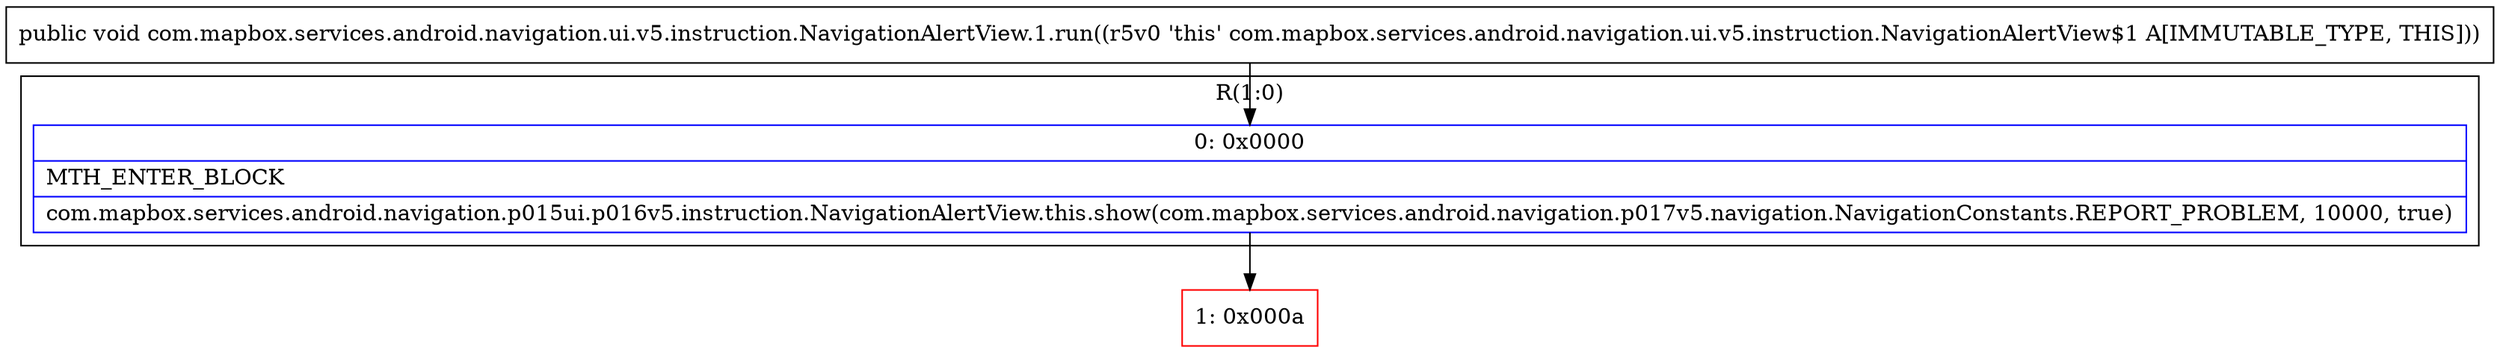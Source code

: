 digraph "CFG forcom.mapbox.services.android.navigation.ui.v5.instruction.NavigationAlertView.1.run()V" {
subgraph cluster_Region_212025268 {
label = "R(1:0)";
node [shape=record,color=blue];
Node_0 [shape=record,label="{0\:\ 0x0000|MTH_ENTER_BLOCK\l|com.mapbox.services.android.navigation.p015ui.p016v5.instruction.NavigationAlertView.this.show(com.mapbox.services.android.navigation.p017v5.navigation.NavigationConstants.REPORT_PROBLEM, 10000, true)\l}"];
}
Node_1 [shape=record,color=red,label="{1\:\ 0x000a}"];
MethodNode[shape=record,label="{public void com.mapbox.services.android.navigation.ui.v5.instruction.NavigationAlertView.1.run((r5v0 'this' com.mapbox.services.android.navigation.ui.v5.instruction.NavigationAlertView$1 A[IMMUTABLE_TYPE, THIS])) }"];
MethodNode -> Node_0;
Node_0 -> Node_1;
}

